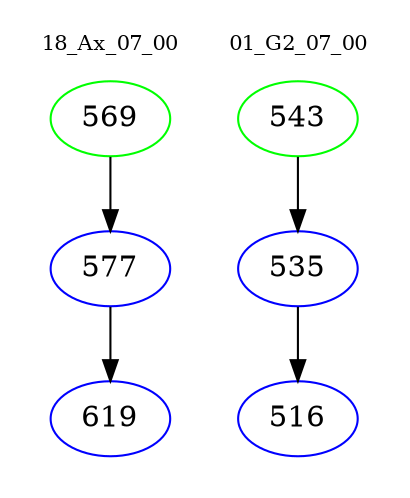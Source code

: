 digraph{
subgraph cluster_0 {
color = white
label = "18_Ax_07_00";
fontsize=10;
T0_569 [label="569", color="green"]
T0_569 -> T0_577 [color="black"]
T0_577 [label="577", color="blue"]
T0_577 -> T0_619 [color="black"]
T0_619 [label="619", color="blue"]
}
subgraph cluster_1 {
color = white
label = "01_G2_07_00";
fontsize=10;
T1_543 [label="543", color="green"]
T1_543 -> T1_535 [color="black"]
T1_535 [label="535", color="blue"]
T1_535 -> T1_516 [color="black"]
T1_516 [label="516", color="blue"]
}
}
